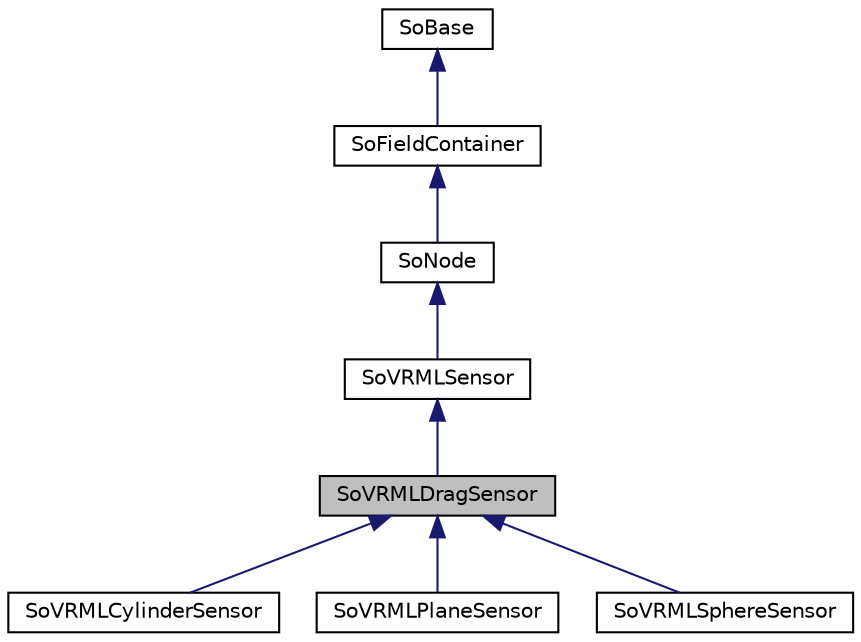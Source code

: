 digraph "SoVRMLDragSensor"
{
 // LATEX_PDF_SIZE
  edge [fontname="Helvetica",fontsize="10",labelfontname="Helvetica",labelfontsize="10"];
  node [fontname="Helvetica",fontsize="10",shape=record];
  Node1 [label="SoVRMLDragSensor",height=0.2,width=0.4,color="black", fillcolor="grey75", style="filled", fontcolor="black",tooltip=" "];
  Node2 -> Node1 [dir="back",color="midnightblue",fontsize="10",style="solid",fontname="Helvetica"];
  Node2 [label="SoVRMLSensor",height=0.2,width=0.4,color="black", fillcolor="white", style="filled",URL="$classSoVRMLSensor.html",tooltip=" "];
  Node3 -> Node2 [dir="back",color="midnightblue",fontsize="10",style="solid",fontname="Helvetica"];
  Node3 [label="SoNode",height=0.2,width=0.4,color="black", fillcolor="white", style="filled",URL="$classSoNode.html",tooltip="The SoNode class is the base class for nodes used in scene graphs."];
  Node4 -> Node3 [dir="back",color="midnightblue",fontsize="10",style="solid",fontname="Helvetica"];
  Node4 [label="SoFieldContainer",height=0.2,width=0.4,color="black", fillcolor="white", style="filled",URL="$classSoFieldContainer.html",tooltip="The SoFieldContainer class is a base class for all classes that contain fields."];
  Node5 -> Node4 [dir="back",color="midnightblue",fontsize="10",style="solid",fontname="Helvetica"];
  Node5 [label="SoBase",height=0.2,width=0.4,color="black", fillcolor="white", style="filled",URL="$classSoBase.html",tooltip="The SoBase class is the top-level superclass for a number of class-hierarchies."];
  Node1 -> Node6 [dir="back",color="midnightblue",fontsize="10",style="solid",fontname="Helvetica"];
  Node6 [label="SoVRMLCylinderSensor",height=0.2,width=0.4,color="black", fillcolor="white", style="filled",URL="$classSoVRMLCylinderSensor.html",tooltip=" "];
  Node1 -> Node7 [dir="back",color="midnightblue",fontsize="10",style="solid",fontname="Helvetica"];
  Node7 [label="SoVRMLPlaneSensor",height=0.2,width=0.4,color="black", fillcolor="white", style="filled",URL="$classSoVRMLPlaneSensor.html",tooltip=" "];
  Node1 -> Node8 [dir="back",color="midnightblue",fontsize="10",style="solid",fontname="Helvetica"];
  Node8 [label="SoVRMLSphereSensor",height=0.2,width=0.4,color="black", fillcolor="white", style="filled",URL="$classSoVRMLSphereSensor.html",tooltip=" "];
}
